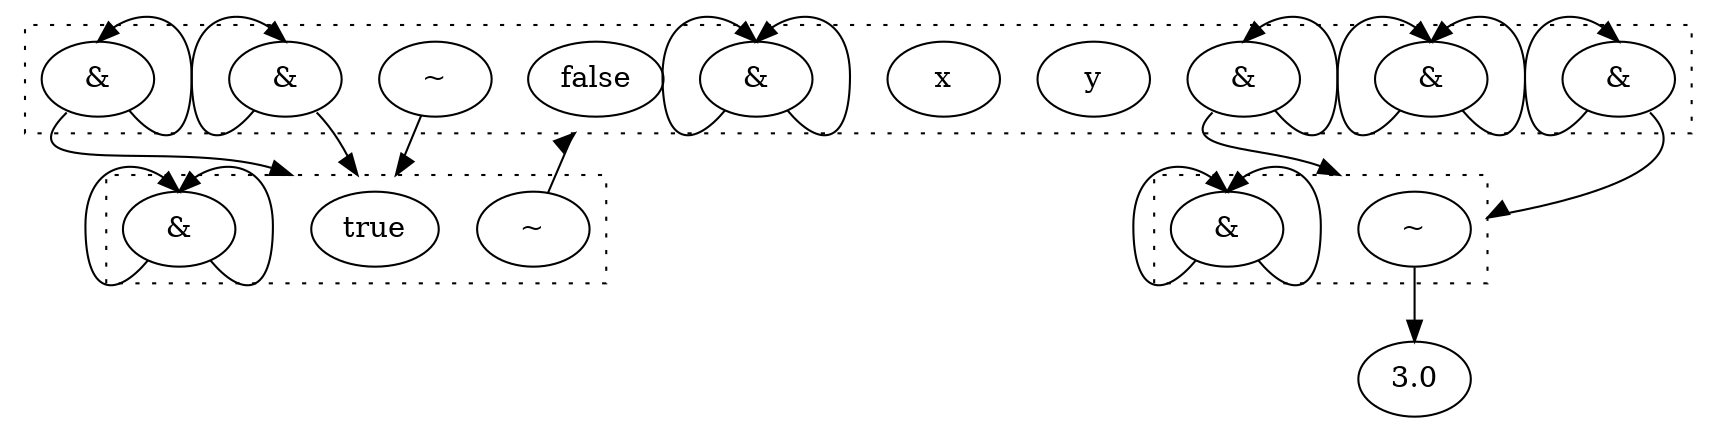 digraph egraph {
  compound=true
  clusterrank=local
  subgraph cluster_0 {
    style=dotted
    0.0[label = "false"]
    0.1[label = "&"]
    0.2[label = "~"]
    0.3[label = "y"]
    0.4[label = "x"]
    0.5[label = "&"]
    0.6[label = "&"]
    0.7[label = "&"]
    0.8[label = "&"]
    0.9[label = "&"]
  }
  subgraph cluster_2 {
    style=dotted
    2.0[label = "true"]
    2.1[label = "~"]
    2.2[label = "&"]
  }
  subgraph cluster_6 {
    style=dotted
    6.0[label = "~"]
    6.1[label = "&"]
  }
  0.1:sw -> 0.1:n [lhead = cluster_0, ]
  0.1:se -> 0.1:n [lhead = cluster_0, ]
  0.2 -> 2.0 [lhead = cluster_2, ]
  0.5:sw -> 0.5:n [lhead = cluster_0, ]
  0.5:se -> 0.5:n [lhead = cluster_0, ]
  0.6:sw -> 0.6:n [lhead = cluster_0, ]
  0.6:se -> 2.0 [lhead = cluster_2, ]
  0.7:sw -> 0.7:n [lhead = cluster_0, ]
  0.7:se -> 6.0 [lhead = cluster_6, ]
  0.8:sw -> 2.0 [lhead = cluster_2, ]
  0.8:se -> 0.8:n [lhead = cluster_0, ]
  0.9:sw -> 6.0 [lhead = cluster_6, ]
  0.9:se -> 0.9:n [lhead = cluster_0, ]
  2.1 -> 0.0 [lhead = cluster_0, ]
  2.2:sw -> 2.2:n [lhead = cluster_2, ]
  2.2:se -> 2.2:n [lhead = cluster_2, ]
  6.0 -> 3.0 [lhead = cluster_0, ]
  6.1:sw -> 6.1:n [lhead = cluster_6, ]
  6.1:se -> 6.1:n [lhead = cluster_6, ]
}